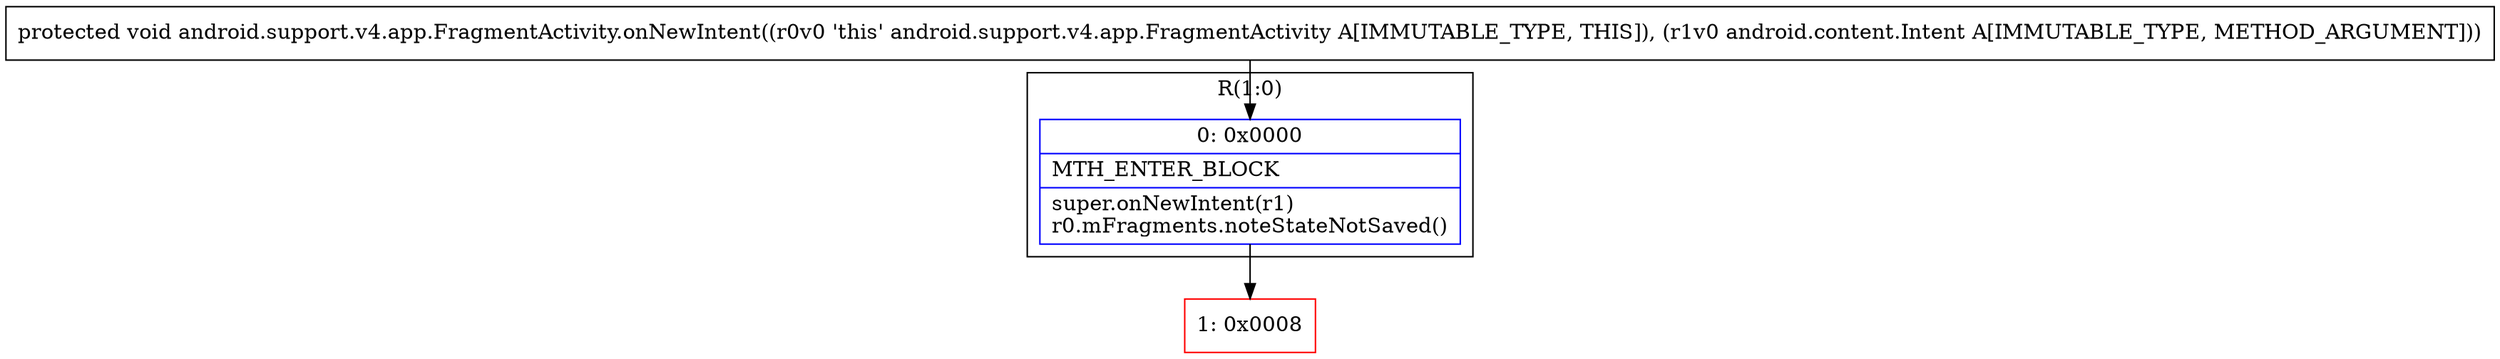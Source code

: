 digraph "CFG forandroid.support.v4.app.FragmentActivity.onNewIntent(Landroid\/content\/Intent;)V" {
subgraph cluster_Region_2046693886 {
label = "R(1:0)";
node [shape=record,color=blue];
Node_0 [shape=record,label="{0\:\ 0x0000|MTH_ENTER_BLOCK\l|super.onNewIntent(r1)\lr0.mFragments.noteStateNotSaved()\l}"];
}
Node_1 [shape=record,color=red,label="{1\:\ 0x0008}"];
MethodNode[shape=record,label="{protected void android.support.v4.app.FragmentActivity.onNewIntent((r0v0 'this' android.support.v4.app.FragmentActivity A[IMMUTABLE_TYPE, THIS]), (r1v0 android.content.Intent A[IMMUTABLE_TYPE, METHOD_ARGUMENT])) }"];
MethodNode -> Node_0;
Node_0 -> Node_1;
}


